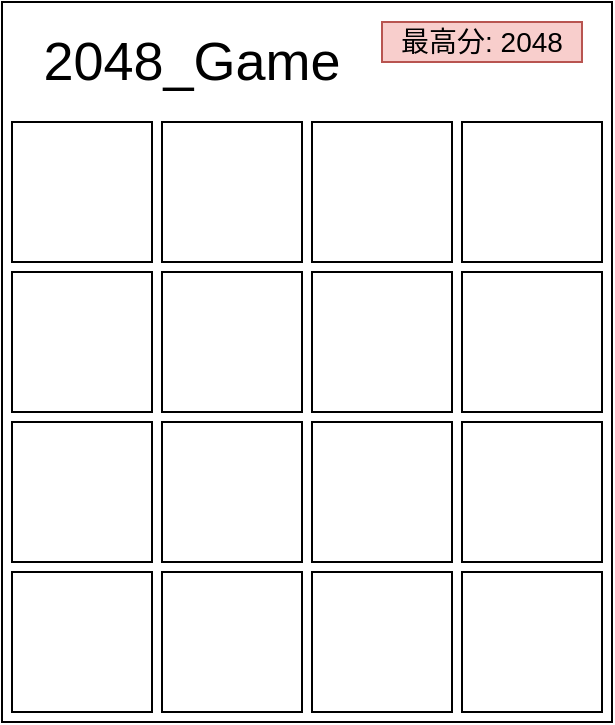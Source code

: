 <mxfile version="13.9.9" type="device"><diagram id="C5RBs43oDa-KdzZeNtuy" name="Page-1"><mxGraphModel dx="750" dy="640" grid="1" gridSize="10" guides="1" tooltips="1" connect="1" arrows="1" fold="1" page="1" pageScale="1" pageWidth="827" pageHeight="1169" math="0" shadow="0"><root><mxCell id="WIyWlLk6GJQsqaUBKTNV-0"/><mxCell id="WIyWlLk6GJQsqaUBKTNV-1" parent="WIyWlLk6GJQsqaUBKTNV-0"/><mxCell id="wg_XO_ZBqODpzE-Q0OFW-0" value="" style="rounded=0;whiteSpace=wrap;html=1;" parent="WIyWlLk6GJQsqaUBKTNV-1" vertex="1"><mxGeometry width="305" height="360" as="geometry"/></mxCell><mxCell id="wg_XO_ZBqODpzE-Q0OFW-13" value="" style="rounded=0;whiteSpace=wrap;html=1;" parent="WIyWlLk6GJQsqaUBKTNV-1" vertex="1"><mxGeometry x="5" y="60" width="70" height="70" as="geometry"/></mxCell><mxCell id="wg_XO_ZBqODpzE-Q0OFW-17" value="&lt;font style=&quot;font-size: 27px&quot;&gt;2048_Game&lt;/font&gt;" style="text;html=1;strokeColor=none;fillColor=none;align=center;verticalAlign=middle;whiteSpace=wrap;rounded=0;" parent="WIyWlLk6GJQsqaUBKTNV-1" vertex="1"><mxGeometry x="10" y="10" width="170" height="40" as="geometry"/></mxCell><mxCell id="wg_XO_ZBqODpzE-Q0OFW-18" value="&lt;font style=&quot;font-size: 14px&quot;&gt;最高分: 2048&lt;/font&gt;" style="text;html=1;strokeColor=#b85450;fillColor=#f8cecc;align=center;verticalAlign=middle;whiteSpace=wrap;rounded=0;" parent="WIyWlLk6GJQsqaUBKTNV-1" vertex="1"><mxGeometry x="190" y="10" width="100" height="20" as="geometry"/></mxCell><mxCell id="gEx9o_PgU9sS9jjHoLyw-0" value="" style="rounded=0;whiteSpace=wrap;html=1;" vertex="1" parent="WIyWlLk6GJQsqaUBKTNV-1"><mxGeometry x="80" y="60" width="70" height="70" as="geometry"/></mxCell><mxCell id="gEx9o_PgU9sS9jjHoLyw-1" value="" style="rounded=0;whiteSpace=wrap;html=1;" vertex="1" parent="WIyWlLk6GJQsqaUBKTNV-1"><mxGeometry x="155" y="60" width="70" height="70" as="geometry"/></mxCell><mxCell id="gEx9o_PgU9sS9jjHoLyw-2" value="" style="rounded=0;whiteSpace=wrap;html=1;" vertex="1" parent="WIyWlLk6GJQsqaUBKTNV-1"><mxGeometry x="230" y="60" width="70" height="70" as="geometry"/></mxCell><mxCell id="gEx9o_PgU9sS9jjHoLyw-4" value="" style="rounded=0;whiteSpace=wrap;html=1;" vertex="1" parent="WIyWlLk6GJQsqaUBKTNV-1"><mxGeometry x="80" y="135" width="70" height="70" as="geometry"/></mxCell><mxCell id="gEx9o_PgU9sS9jjHoLyw-5" value="" style="rounded=0;whiteSpace=wrap;html=1;" vertex="1" parent="WIyWlLk6GJQsqaUBKTNV-1"><mxGeometry x="155" y="135" width="70" height="70" as="geometry"/></mxCell><mxCell id="gEx9o_PgU9sS9jjHoLyw-6" value="" style="rounded=0;whiteSpace=wrap;html=1;" vertex="1" parent="WIyWlLk6GJQsqaUBKTNV-1"><mxGeometry x="230" y="135" width="70" height="70" as="geometry"/></mxCell><mxCell id="gEx9o_PgU9sS9jjHoLyw-11" value="" style="rounded=0;whiteSpace=wrap;html=1;" vertex="1" parent="WIyWlLk6GJQsqaUBKTNV-1"><mxGeometry x="5" y="285" width="70" height="70" as="geometry"/></mxCell><mxCell id="gEx9o_PgU9sS9jjHoLyw-12" value="" style="rounded=0;whiteSpace=wrap;html=1;" vertex="1" parent="WIyWlLk6GJQsqaUBKTNV-1"><mxGeometry x="80" y="285" width="70" height="70" as="geometry"/></mxCell><mxCell id="gEx9o_PgU9sS9jjHoLyw-13" value="" style="rounded=0;whiteSpace=wrap;html=1;" vertex="1" parent="WIyWlLk6GJQsqaUBKTNV-1"><mxGeometry x="155" y="285" width="70" height="70" as="geometry"/></mxCell><mxCell id="gEx9o_PgU9sS9jjHoLyw-14" value="" style="rounded=0;whiteSpace=wrap;html=1;" vertex="1" parent="WIyWlLk6GJQsqaUBKTNV-1"><mxGeometry x="230" y="285" width="70" height="70" as="geometry"/></mxCell><mxCell id="gEx9o_PgU9sS9jjHoLyw-15" value="" style="rounded=0;whiteSpace=wrap;html=1;" vertex="1" parent="WIyWlLk6GJQsqaUBKTNV-1"><mxGeometry x="230" y="210" width="70" height="70" as="geometry"/></mxCell><mxCell id="gEx9o_PgU9sS9jjHoLyw-16" value="" style="rounded=0;whiteSpace=wrap;html=1;" vertex="1" parent="WIyWlLk6GJQsqaUBKTNV-1"><mxGeometry x="155" y="210" width="70" height="70" as="geometry"/></mxCell><mxCell id="gEx9o_PgU9sS9jjHoLyw-17" value="" style="rounded=0;whiteSpace=wrap;html=1;" vertex="1" parent="WIyWlLk6GJQsqaUBKTNV-1"><mxGeometry x="5" y="210" width="70" height="70" as="geometry"/></mxCell><mxCell id="gEx9o_PgU9sS9jjHoLyw-18" value="" style="rounded=0;whiteSpace=wrap;html=1;" vertex="1" parent="WIyWlLk6GJQsqaUBKTNV-1"><mxGeometry x="80" y="210" width="70" height="70" as="geometry"/></mxCell><mxCell id="gEx9o_PgU9sS9jjHoLyw-20" value="" style="rounded=0;whiteSpace=wrap;html=1;" vertex="1" parent="WIyWlLk6GJQsqaUBKTNV-1"><mxGeometry x="5" y="135" width="70" height="70" as="geometry"/></mxCell></root></mxGraphModel></diagram></mxfile>